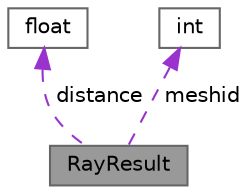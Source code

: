 digraph "RayResult"
{
 // LATEX_PDF_SIZE
  bgcolor="transparent";
  edge [fontname=Helvetica,fontsize=10,labelfontname=Helvetica,labelfontsize=10];
  node [fontname=Helvetica,fontsize=10,shape=box,height=0.2,width=0.4];
  Node1 [label="RayResult",height=0.2,width=0.4,color="gray40", fillcolor="grey60", style="filled", fontcolor="black",tooltip="The result of casting a ray at an object. Contains distance to the hitpoint and the ID of the mesh."];
  Node2 -> Node1 [dir="back",color="darkorchid3",style="dashed",label=" distance" ];
  Node2 [label="float",height=0.2,width=0.4,color="gray40", fillcolor="white", style="filled",tooltip=" "];
  Node3 -> Node1 [dir="back",color="darkorchid3",style="dashed",label=" meshid" ];
  Node3 [label="int",height=0.2,width=0.4,color="gray40", fillcolor="white", style="filled",tooltip=" "];
}
